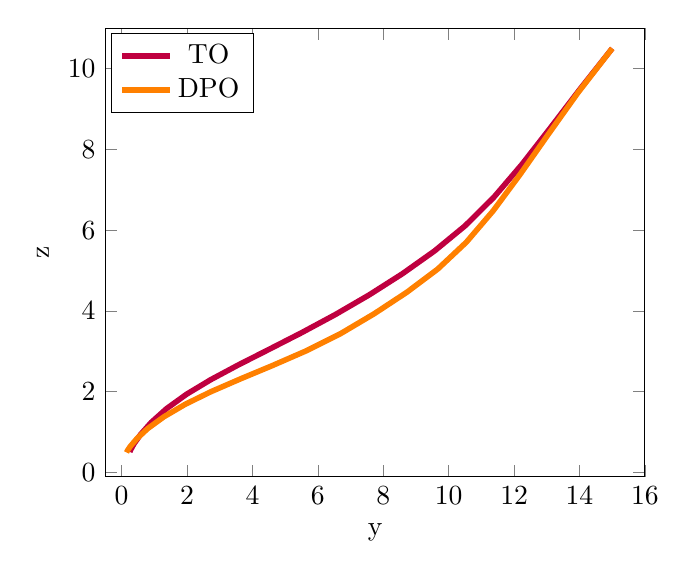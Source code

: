 \begin{tikzpicture}[]
\begin{axis}[legend style = {{at={(0.01,0.99)},anchor=north west}}, ylabel = {z}, xmin = {-0.5}, xmax = {16}, axis equal image = {false}, ymax = {11}, xlabel = {y}, hide axis = {false}, ymin = {-0.1}]\addplot+ [mark = {}, color=purple, line width = 2pt]coordinates {
(15.0, 10.5)
(14.014, 9.491)
(13.107, 8.53)
(12.236, 7.625)
(11.378, 6.812)
(10.499, 6.106)
(9.567, 5.485)
(8.585, 4.921)
(7.567, 4.396)
(6.529, 3.908)
(5.496, 3.458)
(4.498, 3.045)
(3.563, 2.661)
(2.718, 2.295)
(1.984, 1.937)
(1.375, 1.582)
(0.906, 1.241)
(0.579, 0.941)
(0.377, 0.709)
(0.277, 0.562)
(0.25, 0.51)
};
\addlegendentry{TO}
\addplot+ [mark = {}, color=orange, line width = 2pt]coordinates {
(15.0, 10.5)
(13.954, 9.405)
(13.031, 8.357)
(12.176, 7.371)
(11.361, 6.48)
(10.54, 5.702)
(9.668, 5.039)
(8.725, 4.465)
(7.725, 3.932)
(6.689, 3.435)
(5.64, 3.011)
(4.614, 2.649)
(3.634, 2.318)
(2.734, 2.002)
(1.947, 1.69)
(1.292, 1.379)
(0.796, 1.087)
(0.465, 0.837)
(0.268, 0.649)
(0.173, 0.535)
(0.149, 0.496)
};
\addlegendentry{DPO}
\end{axis}

\end{tikzpicture}
